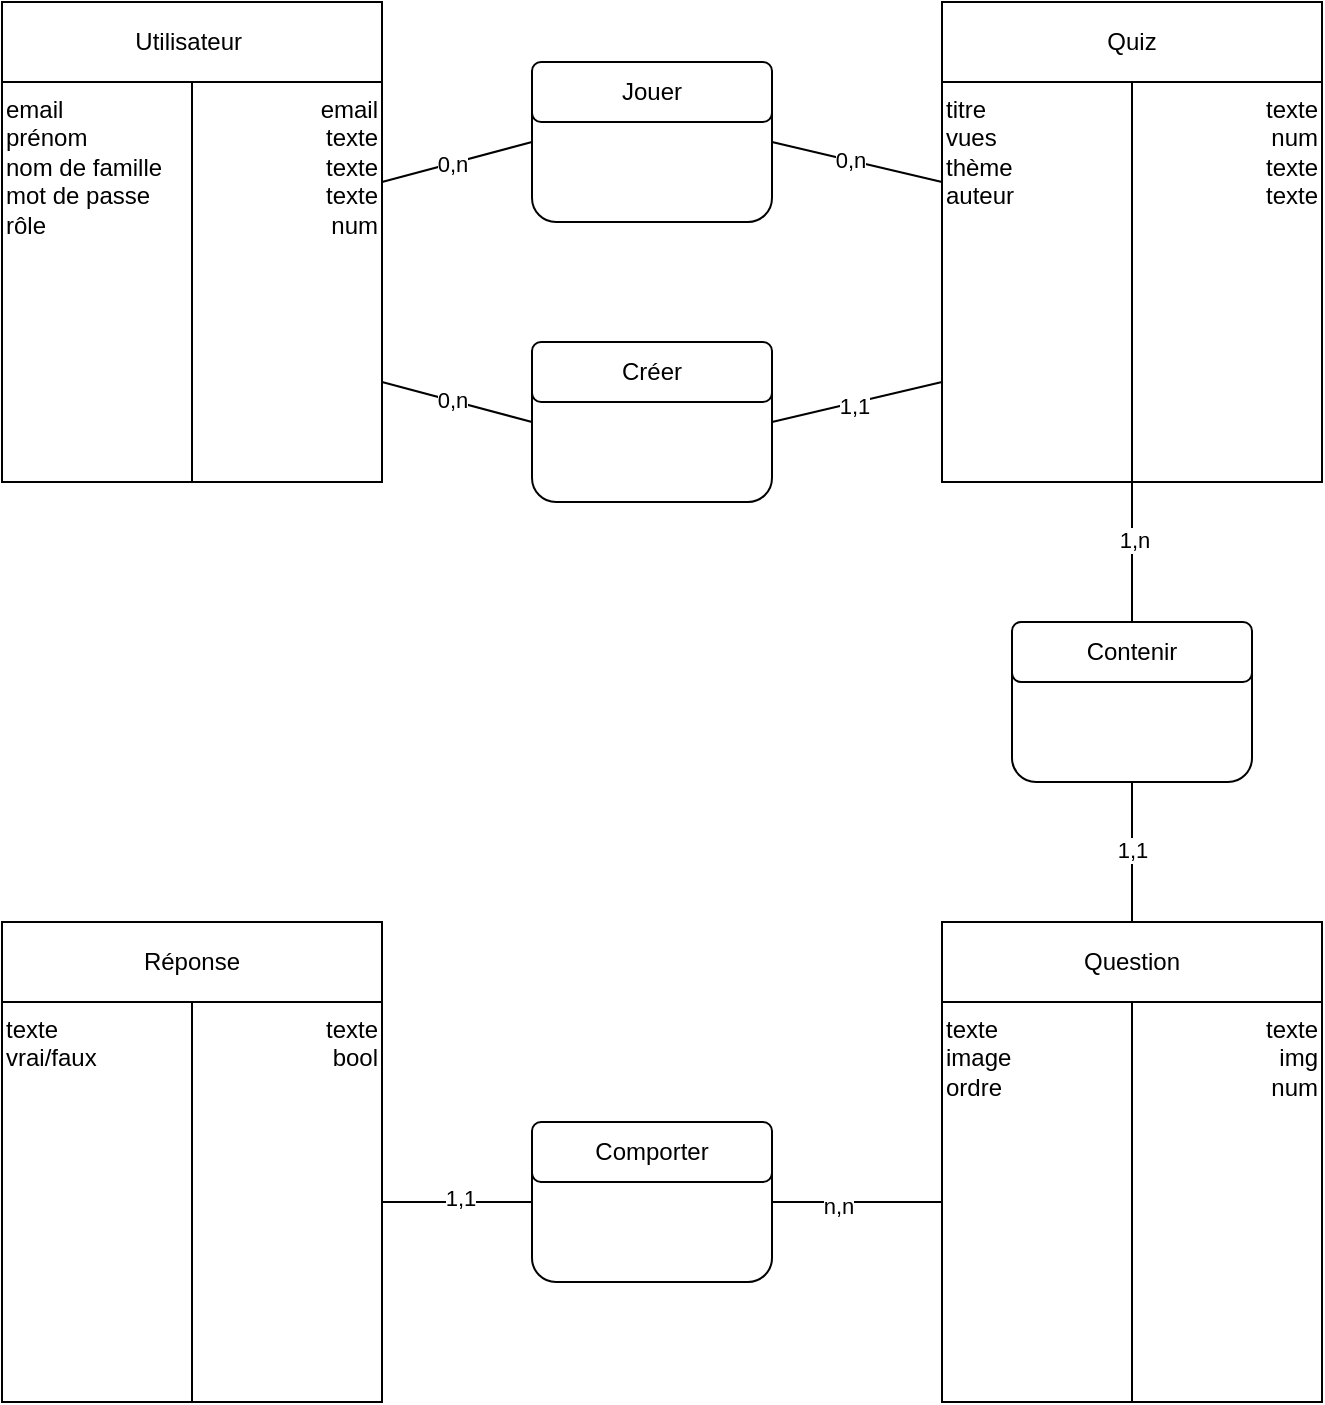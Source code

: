 <mxfile version="24.3.1" type="device">
  <diagram name="Page-1" id="C3j-bJKq88Lr8A9jtFmd">
    <mxGraphModel dx="1136" dy="585" grid="1" gridSize="10" guides="1" tooltips="1" connect="1" arrows="1" fold="1" page="1" pageScale="1" pageWidth="850" pageHeight="1100" math="0" shadow="0">
      <root>
        <mxCell id="0" />
        <mxCell id="1" parent="0" />
        <mxCell id="hdPpRjzdi-aNxYbNCbgA-3" value="" style="group" vertex="1" connectable="0" parent="1">
          <mxGeometry x="100" y="70" width="190" height="240" as="geometry" />
        </mxCell>
        <mxCell id="hdPpRjzdi-aNxYbNCbgA-1" value="" style="rounded=0;whiteSpace=wrap;html=1;" vertex="1" parent="hdPpRjzdi-aNxYbNCbgA-3">
          <mxGeometry width="190" height="240" as="geometry" />
        </mxCell>
        <mxCell id="hdPpRjzdi-aNxYbNCbgA-2" value="Utilisateur&amp;nbsp;" style="rounded=0;whiteSpace=wrap;html=1;" vertex="1" parent="hdPpRjzdi-aNxYbNCbgA-3">
          <mxGeometry width="190" height="40" as="geometry" />
        </mxCell>
        <mxCell id="hdPpRjzdi-aNxYbNCbgA-11" value="email&lt;div&gt;prénom&lt;/div&gt;&lt;div&gt;nom de famille&lt;/div&gt;&lt;div&gt;mot de passe&lt;/div&gt;&lt;div&gt;rôle&lt;/div&gt;" style="rounded=0;whiteSpace=wrap;html=1;align=left;verticalAlign=top;" vertex="1" parent="hdPpRjzdi-aNxYbNCbgA-3">
          <mxGeometry y="40" width="95" height="200" as="geometry" />
        </mxCell>
        <mxCell id="hdPpRjzdi-aNxYbNCbgA-12" value="email&lt;div&gt;texte&lt;/div&gt;&lt;div&gt;texte&lt;/div&gt;&lt;div&gt;texte&lt;/div&gt;&lt;div&gt;num&lt;/div&gt;" style="rounded=0;whiteSpace=wrap;html=1;verticalAlign=top;align=right;" vertex="1" parent="hdPpRjzdi-aNxYbNCbgA-3">
          <mxGeometry x="95" y="40" width="95" height="200" as="geometry" />
        </mxCell>
        <mxCell id="hdPpRjzdi-aNxYbNCbgA-23" value="" style="group" vertex="1" connectable="0" parent="1">
          <mxGeometry x="570" y="530" width="190" height="240" as="geometry" />
        </mxCell>
        <mxCell id="hdPpRjzdi-aNxYbNCbgA-24" value="" style="rounded=0;whiteSpace=wrap;html=1;" vertex="1" parent="hdPpRjzdi-aNxYbNCbgA-23">
          <mxGeometry width="190.0" height="240" as="geometry" />
        </mxCell>
        <mxCell id="hdPpRjzdi-aNxYbNCbgA-25" value="Question" style="rounded=0;whiteSpace=wrap;html=1;" vertex="1" parent="hdPpRjzdi-aNxYbNCbgA-23">
          <mxGeometry width="190.0" height="40" as="geometry" />
        </mxCell>
        <mxCell id="hdPpRjzdi-aNxYbNCbgA-26" value="texte&lt;div&gt;image&lt;/div&gt;&lt;div&gt;&lt;span style=&quot;background-color: initial;&quot;&gt;ordre&lt;/span&gt;&lt;/div&gt;" style="rounded=0;whiteSpace=wrap;html=1;align=left;verticalAlign=top;" vertex="1" parent="hdPpRjzdi-aNxYbNCbgA-23">
          <mxGeometry y="40" width="95.0" height="200" as="geometry" />
        </mxCell>
        <mxCell id="hdPpRjzdi-aNxYbNCbgA-27" value="texte&lt;div&gt;img&lt;/div&gt;&lt;div&gt;num&lt;/div&gt;" style="rounded=0;whiteSpace=wrap;html=1;verticalAlign=top;align=right;" vertex="1" parent="hdPpRjzdi-aNxYbNCbgA-23">
          <mxGeometry x="95.0" y="40" width="95.0" height="200" as="geometry" />
        </mxCell>
        <mxCell id="hdPpRjzdi-aNxYbNCbgA-28" value="" style="group" vertex="1" connectable="0" parent="1">
          <mxGeometry x="570" y="70" width="190" height="240" as="geometry" />
        </mxCell>
        <mxCell id="hdPpRjzdi-aNxYbNCbgA-29" value="" style="rounded=0;whiteSpace=wrap;html=1;" vertex="1" parent="hdPpRjzdi-aNxYbNCbgA-28">
          <mxGeometry width="190.0" height="240" as="geometry" />
        </mxCell>
        <mxCell id="hdPpRjzdi-aNxYbNCbgA-30" value="Quiz" style="rounded=0;whiteSpace=wrap;html=1;" vertex="1" parent="hdPpRjzdi-aNxYbNCbgA-28">
          <mxGeometry width="190.0" height="40" as="geometry" />
        </mxCell>
        <mxCell id="hdPpRjzdi-aNxYbNCbgA-31" value="titre&lt;div&gt;vues&lt;/div&gt;&lt;div&gt;thème&lt;/div&gt;&lt;div&gt;auteur&lt;/div&gt;&lt;div&gt;&lt;br&gt;&lt;/div&gt;" style="rounded=0;whiteSpace=wrap;html=1;align=left;verticalAlign=top;" vertex="1" parent="hdPpRjzdi-aNxYbNCbgA-28">
          <mxGeometry y="40" width="95.0" height="200" as="geometry" />
        </mxCell>
        <mxCell id="hdPpRjzdi-aNxYbNCbgA-32" value="texte&lt;div&gt;num&lt;/div&gt;&lt;div&gt;texte&lt;/div&gt;&lt;div&gt;texte&lt;/div&gt;&lt;div&gt;&lt;br&gt;&lt;/div&gt;" style="rounded=0;whiteSpace=wrap;html=1;verticalAlign=top;align=right;" vertex="1" parent="hdPpRjzdi-aNxYbNCbgA-28">
          <mxGeometry x="95.0" y="40" width="95.0" height="200" as="geometry" />
        </mxCell>
        <mxCell id="hdPpRjzdi-aNxYbNCbgA-33" value="" style="group" vertex="1" connectable="0" parent="1">
          <mxGeometry x="100" y="530" width="190" height="240" as="geometry" />
        </mxCell>
        <mxCell id="hdPpRjzdi-aNxYbNCbgA-34" value="" style="rounded=0;whiteSpace=wrap;html=1;" vertex="1" parent="hdPpRjzdi-aNxYbNCbgA-33">
          <mxGeometry width="190.0" height="240" as="geometry" />
        </mxCell>
        <mxCell id="hdPpRjzdi-aNxYbNCbgA-35" value="Réponse" style="rounded=0;whiteSpace=wrap;html=1;" vertex="1" parent="hdPpRjzdi-aNxYbNCbgA-33">
          <mxGeometry width="190.0" height="40" as="geometry" />
        </mxCell>
        <mxCell id="hdPpRjzdi-aNxYbNCbgA-36" value="texte&lt;div&gt;vrai/faux&lt;/div&gt;" style="rounded=0;whiteSpace=wrap;html=1;align=left;verticalAlign=top;" vertex="1" parent="hdPpRjzdi-aNxYbNCbgA-33">
          <mxGeometry y="40" width="95.0" height="200" as="geometry" />
        </mxCell>
        <mxCell id="hdPpRjzdi-aNxYbNCbgA-37" value="texte&lt;div&gt;bool&lt;/div&gt;" style="rounded=0;whiteSpace=wrap;html=1;verticalAlign=top;align=right;" vertex="1" parent="hdPpRjzdi-aNxYbNCbgA-33">
          <mxGeometry x="95.0" y="40" width="95.0" height="200" as="geometry" />
        </mxCell>
        <mxCell id="hdPpRjzdi-aNxYbNCbgA-40" value="" style="group" vertex="1" connectable="0" parent="1">
          <mxGeometry x="365" y="240" width="120" height="80" as="geometry" />
        </mxCell>
        <mxCell id="hdPpRjzdi-aNxYbNCbgA-38" value="" style="rounded=1;whiteSpace=wrap;html=1;" vertex="1" parent="hdPpRjzdi-aNxYbNCbgA-40">
          <mxGeometry width="120" height="80" as="geometry" />
        </mxCell>
        <mxCell id="hdPpRjzdi-aNxYbNCbgA-39" value="Créer" style="rounded=1;whiteSpace=wrap;html=1;" vertex="1" parent="hdPpRjzdi-aNxYbNCbgA-40">
          <mxGeometry width="120" height="30" as="geometry" />
        </mxCell>
        <mxCell id="hdPpRjzdi-aNxYbNCbgA-42" value="" style="endArrow=none;html=1;rounded=0;exitX=1;exitY=0.75;exitDx=0;exitDy=0;entryX=0;entryY=0.5;entryDx=0;entryDy=0;" edge="1" parent="1" source="hdPpRjzdi-aNxYbNCbgA-12" target="hdPpRjzdi-aNxYbNCbgA-38">
          <mxGeometry width="50" height="50" relative="1" as="geometry">
            <mxPoint x="430" y="210" as="sourcePoint" />
            <mxPoint x="480" y="160" as="targetPoint" />
          </mxGeometry>
        </mxCell>
        <mxCell id="hdPpRjzdi-aNxYbNCbgA-45" value="0,n" style="edgeLabel;html=1;align=center;verticalAlign=middle;resizable=0;points=[];" vertex="1" connectable="0" parent="hdPpRjzdi-aNxYbNCbgA-42">
          <mxGeometry x="-0.084" relative="1" as="geometry">
            <mxPoint as="offset" />
          </mxGeometry>
        </mxCell>
        <mxCell id="hdPpRjzdi-aNxYbNCbgA-44" value="" style="endArrow=none;html=1;rounded=0;exitX=1;exitY=0.5;exitDx=0;exitDy=0;entryX=0;entryY=0.75;entryDx=0;entryDy=0;" edge="1" parent="1" source="hdPpRjzdi-aNxYbNCbgA-38" target="hdPpRjzdi-aNxYbNCbgA-31">
          <mxGeometry width="50" height="50" relative="1" as="geometry">
            <mxPoint x="490" y="209.66" as="sourcePoint" />
            <mxPoint x="575" y="209.66" as="targetPoint" />
          </mxGeometry>
        </mxCell>
        <mxCell id="hdPpRjzdi-aNxYbNCbgA-46" value="1,1" style="edgeLabel;html=1;align=center;verticalAlign=middle;resizable=0;points=[];" vertex="1" connectable="0" parent="hdPpRjzdi-aNxYbNCbgA-44">
          <mxGeometry x="-0.045" y="-1" relative="1" as="geometry">
            <mxPoint as="offset" />
          </mxGeometry>
        </mxCell>
        <mxCell id="hdPpRjzdi-aNxYbNCbgA-47" value="" style="group" vertex="1" connectable="0" parent="1">
          <mxGeometry x="605" y="380" width="120" height="80" as="geometry" />
        </mxCell>
        <mxCell id="hdPpRjzdi-aNxYbNCbgA-48" value="" style="rounded=1;whiteSpace=wrap;html=1;" vertex="1" parent="hdPpRjzdi-aNxYbNCbgA-47">
          <mxGeometry width="120" height="80" as="geometry" />
        </mxCell>
        <mxCell id="hdPpRjzdi-aNxYbNCbgA-49" value="Contenir" style="rounded=1;whiteSpace=wrap;html=1;" vertex="1" parent="hdPpRjzdi-aNxYbNCbgA-47">
          <mxGeometry width="120" height="30" as="geometry" />
        </mxCell>
        <mxCell id="hdPpRjzdi-aNxYbNCbgA-50" value="" style="endArrow=none;html=1;rounded=0;exitX=0;exitY=1;exitDx=0;exitDy=0;entryX=0.5;entryY=0;entryDx=0;entryDy=0;" edge="1" parent="1" source="hdPpRjzdi-aNxYbNCbgA-32" target="hdPpRjzdi-aNxYbNCbgA-49">
          <mxGeometry width="50" height="50" relative="1" as="geometry">
            <mxPoint x="620" y="400" as="sourcePoint" />
            <mxPoint x="670" y="350" as="targetPoint" />
          </mxGeometry>
        </mxCell>
        <mxCell id="hdPpRjzdi-aNxYbNCbgA-52" value="1,n" style="edgeLabel;html=1;align=center;verticalAlign=middle;resizable=0;points=[];" vertex="1" connectable="0" parent="hdPpRjzdi-aNxYbNCbgA-50">
          <mxGeometry x="-0.167" y="1" relative="1" as="geometry">
            <mxPoint as="offset" />
          </mxGeometry>
        </mxCell>
        <mxCell id="hdPpRjzdi-aNxYbNCbgA-51" value="" style="endArrow=none;html=1;rounded=0;entryX=0.5;entryY=1;entryDx=0;entryDy=0;exitX=0.5;exitY=0;exitDx=0;exitDy=0;" edge="1" parent="1" source="hdPpRjzdi-aNxYbNCbgA-25" target="hdPpRjzdi-aNxYbNCbgA-48">
          <mxGeometry width="50" height="50" relative="1" as="geometry">
            <mxPoint x="620" y="400" as="sourcePoint" />
            <mxPoint x="670" y="350" as="targetPoint" />
          </mxGeometry>
        </mxCell>
        <mxCell id="hdPpRjzdi-aNxYbNCbgA-53" value="1,1" style="edgeLabel;html=1;align=center;verticalAlign=middle;resizable=0;points=[];" vertex="1" connectable="0" parent="hdPpRjzdi-aNxYbNCbgA-51">
          <mxGeometry x="0.035" relative="1" as="geometry">
            <mxPoint as="offset" />
          </mxGeometry>
        </mxCell>
        <mxCell id="hdPpRjzdi-aNxYbNCbgA-54" value="" style="group" vertex="1" connectable="0" parent="1">
          <mxGeometry x="365" y="630" width="120" height="80" as="geometry" />
        </mxCell>
        <mxCell id="hdPpRjzdi-aNxYbNCbgA-55" value="" style="rounded=1;whiteSpace=wrap;html=1;" vertex="1" parent="hdPpRjzdi-aNxYbNCbgA-54">
          <mxGeometry width="120" height="80" as="geometry" />
        </mxCell>
        <mxCell id="hdPpRjzdi-aNxYbNCbgA-56" value="Comporter" style="rounded=1;whiteSpace=wrap;html=1;" vertex="1" parent="hdPpRjzdi-aNxYbNCbgA-54">
          <mxGeometry width="120" height="30" as="geometry" />
        </mxCell>
        <mxCell id="hdPpRjzdi-aNxYbNCbgA-57" value="" style="endArrow=none;html=1;rounded=0;exitX=1;exitY=0.5;exitDx=0;exitDy=0;entryX=0;entryY=0.5;entryDx=0;entryDy=0;" edge="1" parent="1" source="hdPpRjzdi-aNxYbNCbgA-55" target="hdPpRjzdi-aNxYbNCbgA-26">
          <mxGeometry width="50" height="50" relative="1" as="geometry">
            <mxPoint x="610" y="650" as="sourcePoint" />
            <mxPoint x="660" y="600" as="targetPoint" />
          </mxGeometry>
        </mxCell>
        <mxCell id="hdPpRjzdi-aNxYbNCbgA-59" value="n,n" style="edgeLabel;html=1;align=center;verticalAlign=middle;resizable=0;points=[];" vertex="1" connectable="0" parent="hdPpRjzdi-aNxYbNCbgA-57">
          <mxGeometry x="-0.221" y="-2" relative="1" as="geometry">
            <mxPoint as="offset" />
          </mxGeometry>
        </mxCell>
        <mxCell id="hdPpRjzdi-aNxYbNCbgA-58" value="" style="endArrow=none;html=1;rounded=0;exitX=0;exitY=0.5;exitDx=0;exitDy=0;entryX=1;entryY=0.5;entryDx=0;entryDy=0;" edge="1" parent="1" source="hdPpRjzdi-aNxYbNCbgA-55" target="hdPpRjzdi-aNxYbNCbgA-37">
          <mxGeometry width="50" height="50" relative="1" as="geometry">
            <mxPoint x="520" y="680" as="sourcePoint" />
            <mxPoint x="590" y="680" as="targetPoint" />
          </mxGeometry>
        </mxCell>
        <mxCell id="hdPpRjzdi-aNxYbNCbgA-60" value="1,1" style="edgeLabel;html=1;align=center;verticalAlign=middle;resizable=0;points=[];" vertex="1" connectable="0" parent="hdPpRjzdi-aNxYbNCbgA-58">
          <mxGeometry x="-0.025" y="-2" relative="1" as="geometry">
            <mxPoint as="offset" />
          </mxGeometry>
        </mxCell>
        <mxCell id="hdPpRjzdi-aNxYbNCbgA-61" value="" style="group" vertex="1" connectable="0" parent="1">
          <mxGeometry x="365" y="100" width="120" height="80" as="geometry" />
        </mxCell>
        <mxCell id="hdPpRjzdi-aNxYbNCbgA-62" value="" style="rounded=1;whiteSpace=wrap;html=1;" vertex="1" parent="hdPpRjzdi-aNxYbNCbgA-61">
          <mxGeometry width="120" height="80" as="geometry" />
        </mxCell>
        <mxCell id="hdPpRjzdi-aNxYbNCbgA-63" value="Jouer" style="rounded=1;whiteSpace=wrap;html=1;" vertex="1" parent="hdPpRjzdi-aNxYbNCbgA-61">
          <mxGeometry width="120" height="30" as="geometry" />
        </mxCell>
        <mxCell id="hdPpRjzdi-aNxYbNCbgA-64" value="" style="endArrow=none;html=1;rounded=0;entryX=0;entryY=0.5;entryDx=0;entryDy=0;exitX=1;exitY=0.25;exitDx=0;exitDy=0;" edge="1" parent="1" source="hdPpRjzdi-aNxYbNCbgA-12" target="hdPpRjzdi-aNxYbNCbgA-62">
          <mxGeometry width="50" height="50" relative="1" as="geometry">
            <mxPoint x="300" y="170" as="sourcePoint" />
            <mxPoint x="365" y="149.71" as="targetPoint" />
          </mxGeometry>
        </mxCell>
        <mxCell id="hdPpRjzdi-aNxYbNCbgA-65" value="0,n" style="edgeLabel;html=1;align=center;verticalAlign=middle;resizable=0;points=[];" vertex="1" connectable="0" parent="hdPpRjzdi-aNxYbNCbgA-64">
          <mxGeometry x="-0.084" relative="1" as="geometry">
            <mxPoint as="offset" />
          </mxGeometry>
        </mxCell>
        <mxCell id="hdPpRjzdi-aNxYbNCbgA-66" value="" style="endArrow=none;html=1;rounded=0;exitX=1;exitY=0.5;exitDx=0;exitDy=0;entryX=0;entryY=0.25;entryDx=0;entryDy=0;" edge="1" parent="1" source="hdPpRjzdi-aNxYbNCbgA-62" target="hdPpRjzdi-aNxYbNCbgA-31">
          <mxGeometry width="50" height="50" relative="1" as="geometry">
            <mxPoint x="300" y="280" as="sourcePoint" />
            <mxPoint x="385" y="280" as="targetPoint" />
          </mxGeometry>
        </mxCell>
        <mxCell id="hdPpRjzdi-aNxYbNCbgA-67" value="0,n" style="edgeLabel;html=1;align=center;verticalAlign=middle;resizable=0;points=[];" vertex="1" connectable="0" parent="hdPpRjzdi-aNxYbNCbgA-66">
          <mxGeometry x="-0.084" relative="1" as="geometry">
            <mxPoint as="offset" />
          </mxGeometry>
        </mxCell>
      </root>
    </mxGraphModel>
  </diagram>
</mxfile>
